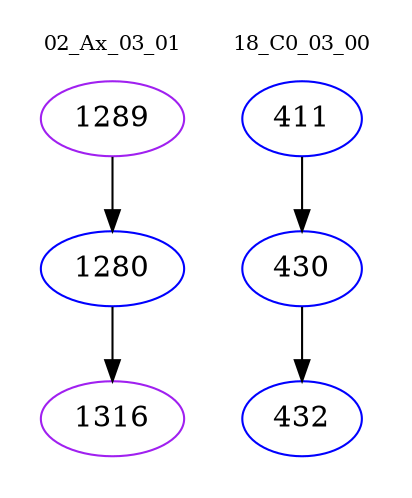 digraph{
subgraph cluster_0 {
color = white
label = "02_Ax_03_01";
fontsize=10;
T0_1289 [label="1289", color="purple"]
T0_1289 -> T0_1280 [color="black"]
T0_1280 [label="1280", color="blue"]
T0_1280 -> T0_1316 [color="black"]
T0_1316 [label="1316", color="purple"]
}
subgraph cluster_1 {
color = white
label = "18_C0_03_00";
fontsize=10;
T1_411 [label="411", color="blue"]
T1_411 -> T1_430 [color="black"]
T1_430 [label="430", color="blue"]
T1_430 -> T1_432 [color="black"]
T1_432 [label="432", color="blue"]
}
}
